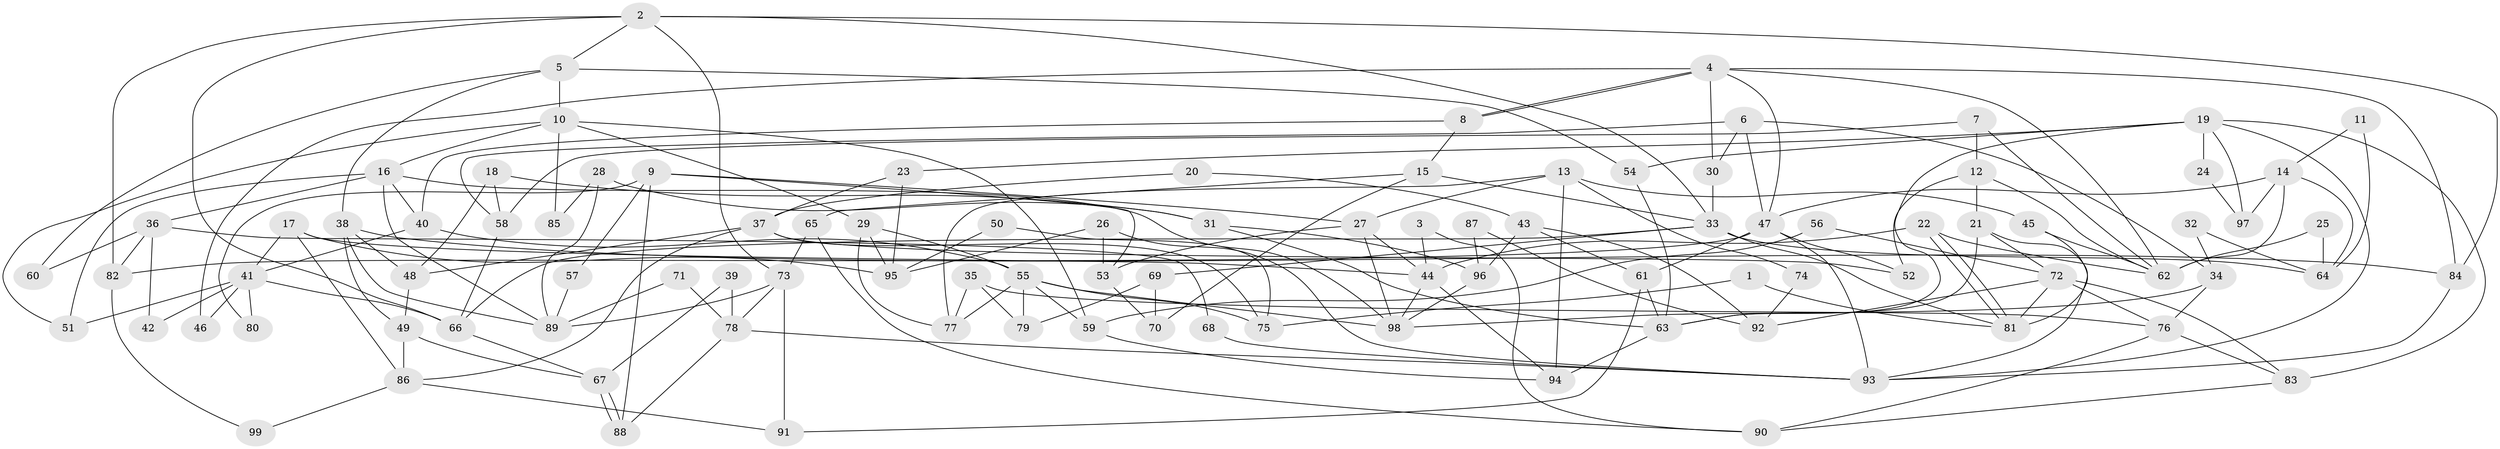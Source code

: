// coarse degree distribution, {4: 0.23076923076923078, 15: 0.02564102564102564, 2: 0.1794871794871795, 10: 0.05128205128205128, 14: 0.02564102564102564, 13: 0.05128205128205128, 7: 0.1282051282051282, 5: 0.05128205128205128, 9: 0.02564102564102564, 3: 0.1794871794871795, 6: 0.05128205128205128}
// Generated by graph-tools (version 1.1) at 2025/18/03/04/25 18:18:31]
// undirected, 99 vertices, 198 edges
graph export_dot {
graph [start="1"]
  node [color=gray90,style=filled];
  1;
  2;
  3;
  4;
  5;
  6;
  7;
  8;
  9;
  10;
  11;
  12;
  13;
  14;
  15;
  16;
  17;
  18;
  19;
  20;
  21;
  22;
  23;
  24;
  25;
  26;
  27;
  28;
  29;
  30;
  31;
  32;
  33;
  34;
  35;
  36;
  37;
  38;
  39;
  40;
  41;
  42;
  43;
  44;
  45;
  46;
  47;
  48;
  49;
  50;
  51;
  52;
  53;
  54;
  55;
  56;
  57;
  58;
  59;
  60;
  61;
  62;
  63;
  64;
  65;
  66;
  67;
  68;
  69;
  70;
  71;
  72;
  73;
  74;
  75;
  76;
  77;
  78;
  79;
  80;
  81;
  82;
  83;
  84;
  85;
  86;
  87;
  88;
  89;
  90;
  91;
  92;
  93;
  94;
  95;
  96;
  97;
  98;
  99;
  1 -- 75;
  1 -- 81;
  2 -- 66;
  2 -- 84;
  2 -- 5;
  2 -- 33;
  2 -- 73;
  2 -- 82;
  3 -- 44;
  3 -- 90;
  4 -- 62;
  4 -- 8;
  4 -- 8;
  4 -- 30;
  4 -- 46;
  4 -- 47;
  4 -- 84;
  5 -- 10;
  5 -- 38;
  5 -- 54;
  5 -- 60;
  6 -- 30;
  6 -- 34;
  6 -- 47;
  6 -- 58;
  7 -- 12;
  7 -- 58;
  7 -- 62;
  8 -- 40;
  8 -- 15;
  9 -- 88;
  9 -- 27;
  9 -- 53;
  9 -- 57;
  9 -- 80;
  10 -- 16;
  10 -- 29;
  10 -- 51;
  10 -- 59;
  10 -- 85;
  11 -- 64;
  11 -- 14;
  12 -- 62;
  12 -- 52;
  12 -- 21;
  13 -- 27;
  13 -- 94;
  13 -- 45;
  13 -- 74;
  13 -- 77;
  14 -- 47;
  14 -- 62;
  14 -- 64;
  14 -- 97;
  15 -- 33;
  15 -- 65;
  15 -- 70;
  16 -- 89;
  16 -- 98;
  16 -- 36;
  16 -- 40;
  16 -- 51;
  17 -- 41;
  17 -- 44;
  17 -- 86;
  17 -- 95;
  18 -- 58;
  18 -- 48;
  18 -- 31;
  19 -- 93;
  19 -- 83;
  19 -- 23;
  19 -- 24;
  19 -- 54;
  19 -- 63;
  19 -- 97;
  20 -- 43;
  20 -- 37;
  21 -- 63;
  21 -- 72;
  21 -- 93;
  22 -- 81;
  22 -- 81;
  22 -- 62;
  22 -- 44;
  23 -- 95;
  23 -- 37;
  24 -- 97;
  25 -- 62;
  25 -- 64;
  26 -- 95;
  26 -- 93;
  26 -- 53;
  27 -- 53;
  27 -- 44;
  27 -- 98;
  28 -- 31;
  28 -- 89;
  28 -- 85;
  29 -- 55;
  29 -- 77;
  29 -- 95;
  30 -- 33;
  31 -- 63;
  31 -- 96;
  32 -- 34;
  32 -- 64;
  33 -- 66;
  33 -- 64;
  33 -- 69;
  33 -- 81;
  34 -- 98;
  34 -- 76;
  35 -- 77;
  35 -- 76;
  35 -- 79;
  36 -- 82;
  36 -- 42;
  36 -- 60;
  36 -- 68;
  37 -- 48;
  37 -- 52;
  37 -- 75;
  37 -- 86;
  38 -- 84;
  38 -- 48;
  38 -- 49;
  38 -- 89;
  39 -- 78;
  39 -- 67;
  40 -- 55;
  40 -- 41;
  41 -- 51;
  41 -- 42;
  41 -- 46;
  41 -- 66;
  41 -- 80;
  43 -- 61;
  43 -- 96;
  43 -- 92;
  44 -- 98;
  44 -- 94;
  45 -- 81;
  45 -- 62;
  47 -- 52;
  47 -- 61;
  47 -- 82;
  47 -- 93;
  48 -- 49;
  49 -- 86;
  49 -- 67;
  50 -- 75;
  50 -- 95;
  53 -- 70;
  54 -- 63;
  55 -- 59;
  55 -- 79;
  55 -- 75;
  55 -- 77;
  55 -- 98;
  56 -- 59;
  56 -- 72;
  57 -- 89;
  58 -- 66;
  59 -- 94;
  61 -- 63;
  61 -- 91;
  63 -- 94;
  65 -- 73;
  65 -- 90;
  66 -- 67;
  67 -- 88;
  67 -- 88;
  68 -- 93;
  69 -- 70;
  69 -- 79;
  71 -- 78;
  71 -- 89;
  72 -- 81;
  72 -- 76;
  72 -- 83;
  72 -- 92;
  73 -- 91;
  73 -- 78;
  73 -- 89;
  74 -- 92;
  76 -- 83;
  76 -- 90;
  78 -- 93;
  78 -- 88;
  82 -- 99;
  83 -- 90;
  84 -- 93;
  86 -- 91;
  86 -- 99;
  87 -- 96;
  87 -- 92;
  96 -- 98;
}
